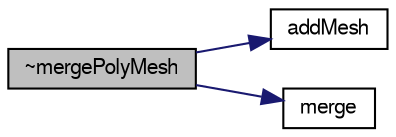 digraph "~mergePolyMesh"
{
  bgcolor="transparent";
  edge [fontname="FreeSans",fontsize="10",labelfontname="FreeSans",labelfontsize="10"];
  node [fontname="FreeSans",fontsize="10",shape=record];
  rankdir="LR";
  Node2 [label="~mergePolyMesh",height=0.2,width=0.4,color="black", fillcolor="grey75", style="filled", fontcolor="black"];
  Node2 -> Node3 [color="midnightblue",fontsize="10",style="solid",fontname="FreeSans"];
  Node3 [label="addMesh",height=0.2,width=0.4,color="black",URL="$a31622.html#a536405f121cef763d6f0fde243d42024",tooltip="Add a mesh. "];
  Node2 -> Node4 [color="midnightblue",fontsize="10",style="solid",fontname="FreeSans"];
  Node4 [label="merge",height=0.2,width=0.4,color="black",URL="$a31622.html#ae13116c6c78334934770f87196fbce81",tooltip="Merge meshes. "];
}
